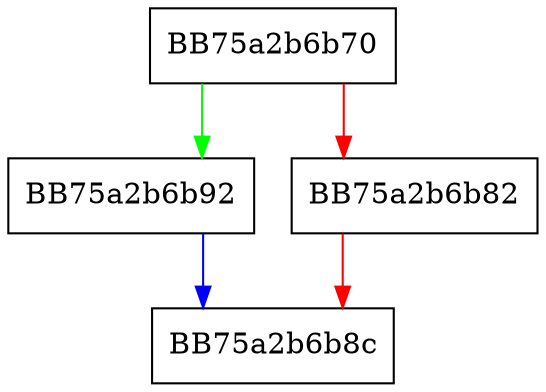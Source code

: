 digraph GetSize {
  node [shape="box"];
  graph [splines=ortho];
  BB75a2b6b70 -> BB75a2b6b92 [color="green"];
  BB75a2b6b70 -> BB75a2b6b82 [color="red"];
  BB75a2b6b82 -> BB75a2b6b8c [color="red"];
  BB75a2b6b92 -> BB75a2b6b8c [color="blue"];
}